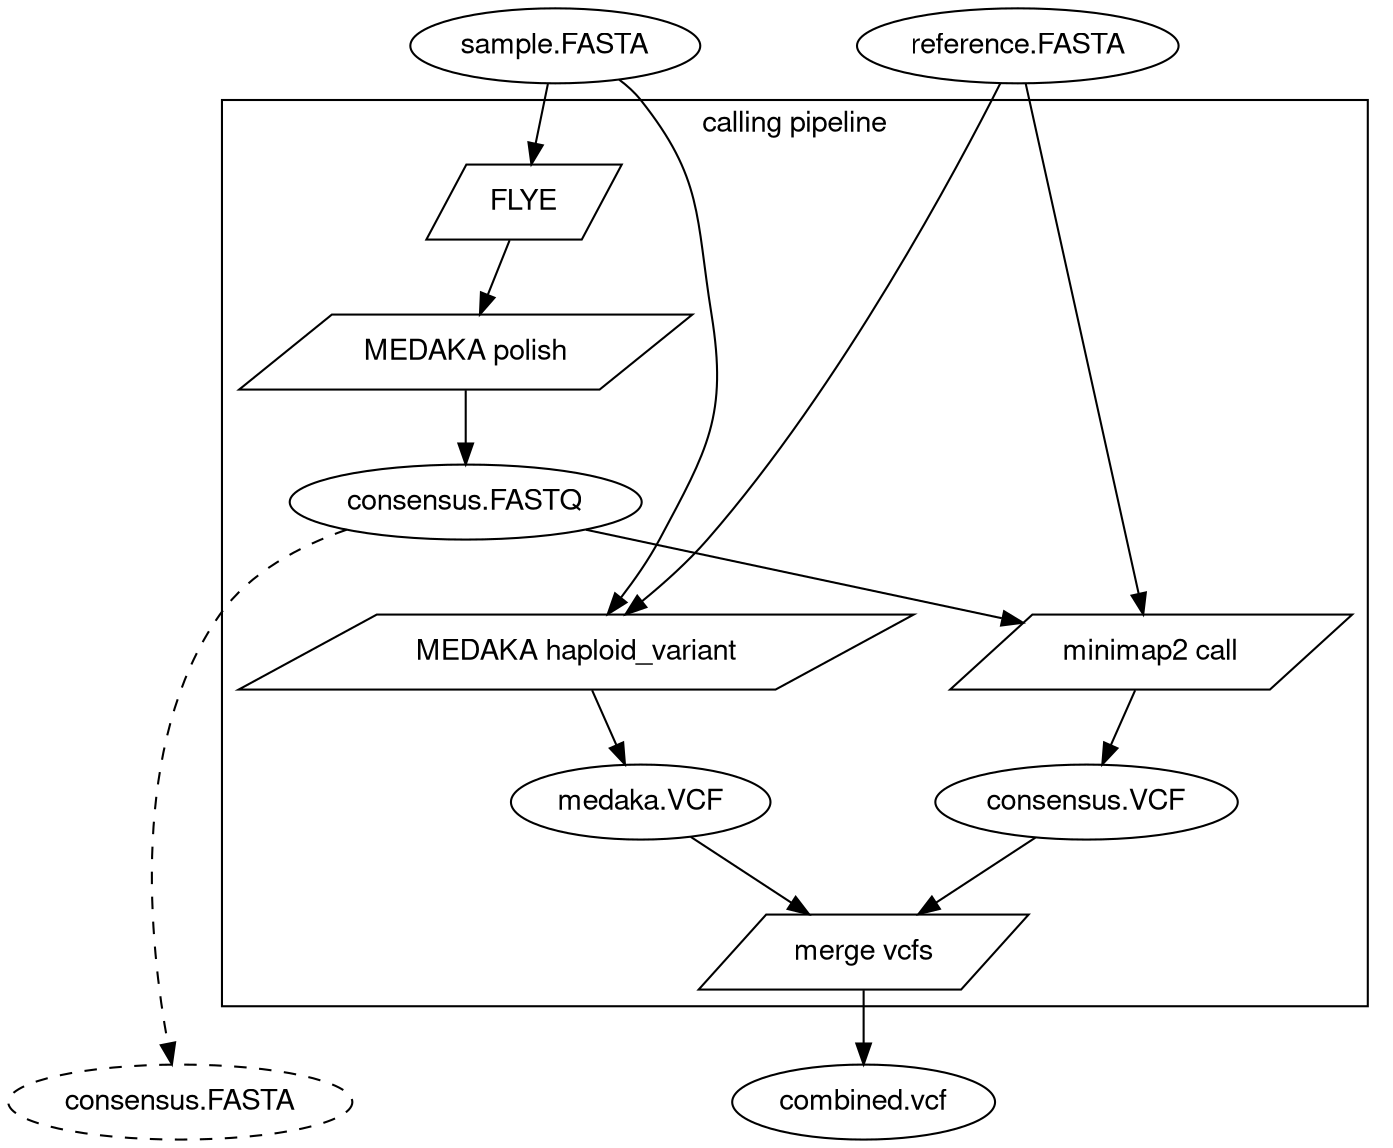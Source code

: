 digraph mygraph {
  fontname="Helvetica,Arial,sans-serif"
  node [fontname="Helvetica,Arial,sans-serif"]
  edge [fontname="Helvetica,Arial,sans-serif"]
  node [shape=parallelogram];

  subgraph cluster_1 {
	label = "calling pipeline";

  	"consensus.FASTQ" [shape=ellipse]
 	"medaka.VCF" [shape=ellipse]
  	"consensus.VCF" [shape=ellipse]

        "FLYE" -> "MEDAKA polish";
  	"MEDAKA polish" -> "consensus.FASTQ"
  	"MEDAKA haploid_variant" -> "medaka.VCF"
  	"consensus.FASTQ" -> "minimap2 call"
  	"minimap2 call" -> "consensus.VCF"
  	"consensus.VCF" -> "merge vcfs"
  	"medaka.VCF" -> "merge vcfs"
  }

  {
    rank = "same";
    node [shape = "ellipse"];
    "sample.FASTA"
    "reference.FASTA"
  }
  
  {
    rank = "same";
    node [shape = "ellipse"];
    "consensus.FASTA" [style="dashed"]
    "combined.vcf"
  }

  "reference.FASTA" -> "minimap2 call"
  "consensus.FASTQ" -> "consensus.FASTA" [style="dashed"]
  "sample.FASTA" -> "MEDAKA haploid_variant"
  "sample.FASTA" -> "FLYE"
  "reference.FASTA" -> "MEDAKA haploid_variant"
  "merge vcfs" -> "combined.vcf"

}
